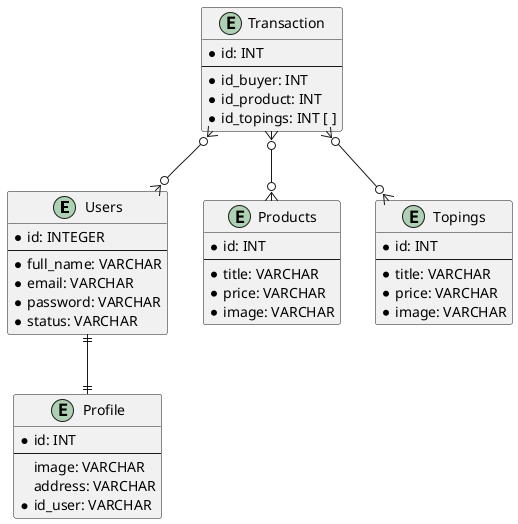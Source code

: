 @startuml

entity Users {
    * id: INTEGER
    --
    * full_name: VARCHAR
    * email: VARCHAR
    * password: VARCHAR
    * status: VARCHAR
}

entity Profile {
    * id: INT
    --
    image: VARCHAR
    address: VARCHAR
    * id_user: VARCHAR
}

entity Products {
    * id: INT
    --
    * title: VARCHAR
    * price: VARCHAR
    * image: VARCHAR
}

entity Topings {
    * id: INT
    --
    * title: VARCHAR
    * price: VARCHAR
    * image: VARCHAR
}

entity Transaction {
    * id: INT
    --
    * id_buyer: INT
    * id_product: INT
    * id_topings: INT [ ]
}

Users ||--|| Profile
Transaction }o--o{ Topings
Transaction }o--o{ Products
Transaction }o--o{ Users
